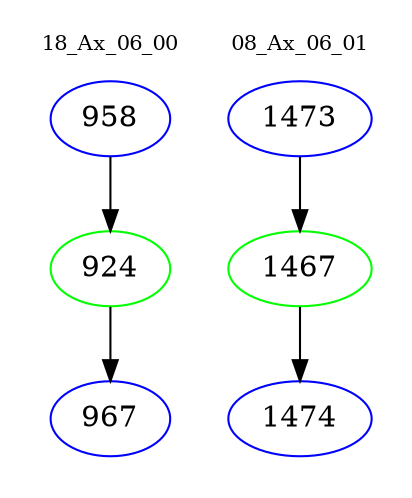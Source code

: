 digraph{
subgraph cluster_0 {
color = white
label = "18_Ax_06_00";
fontsize=10;
T0_958 [label="958", color="blue"]
T0_958 -> T0_924 [color="black"]
T0_924 [label="924", color="green"]
T0_924 -> T0_967 [color="black"]
T0_967 [label="967", color="blue"]
}
subgraph cluster_1 {
color = white
label = "08_Ax_06_01";
fontsize=10;
T1_1473 [label="1473", color="blue"]
T1_1473 -> T1_1467 [color="black"]
T1_1467 [label="1467", color="green"]
T1_1467 -> T1_1474 [color="black"]
T1_1474 [label="1474", color="blue"]
}
}
